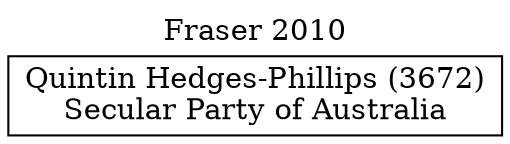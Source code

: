 // House preference flow
digraph "Quintin Hedges-Phillips (3672)_Fraser_2010" {
	graph [label="Fraser 2010" labelloc=t mclimit=10]
	node [shape=box]
	"Quintin Hedges-Phillips (3672)" [label="Quintin Hedges-Phillips (3672)
Secular Party of Australia"]
}
